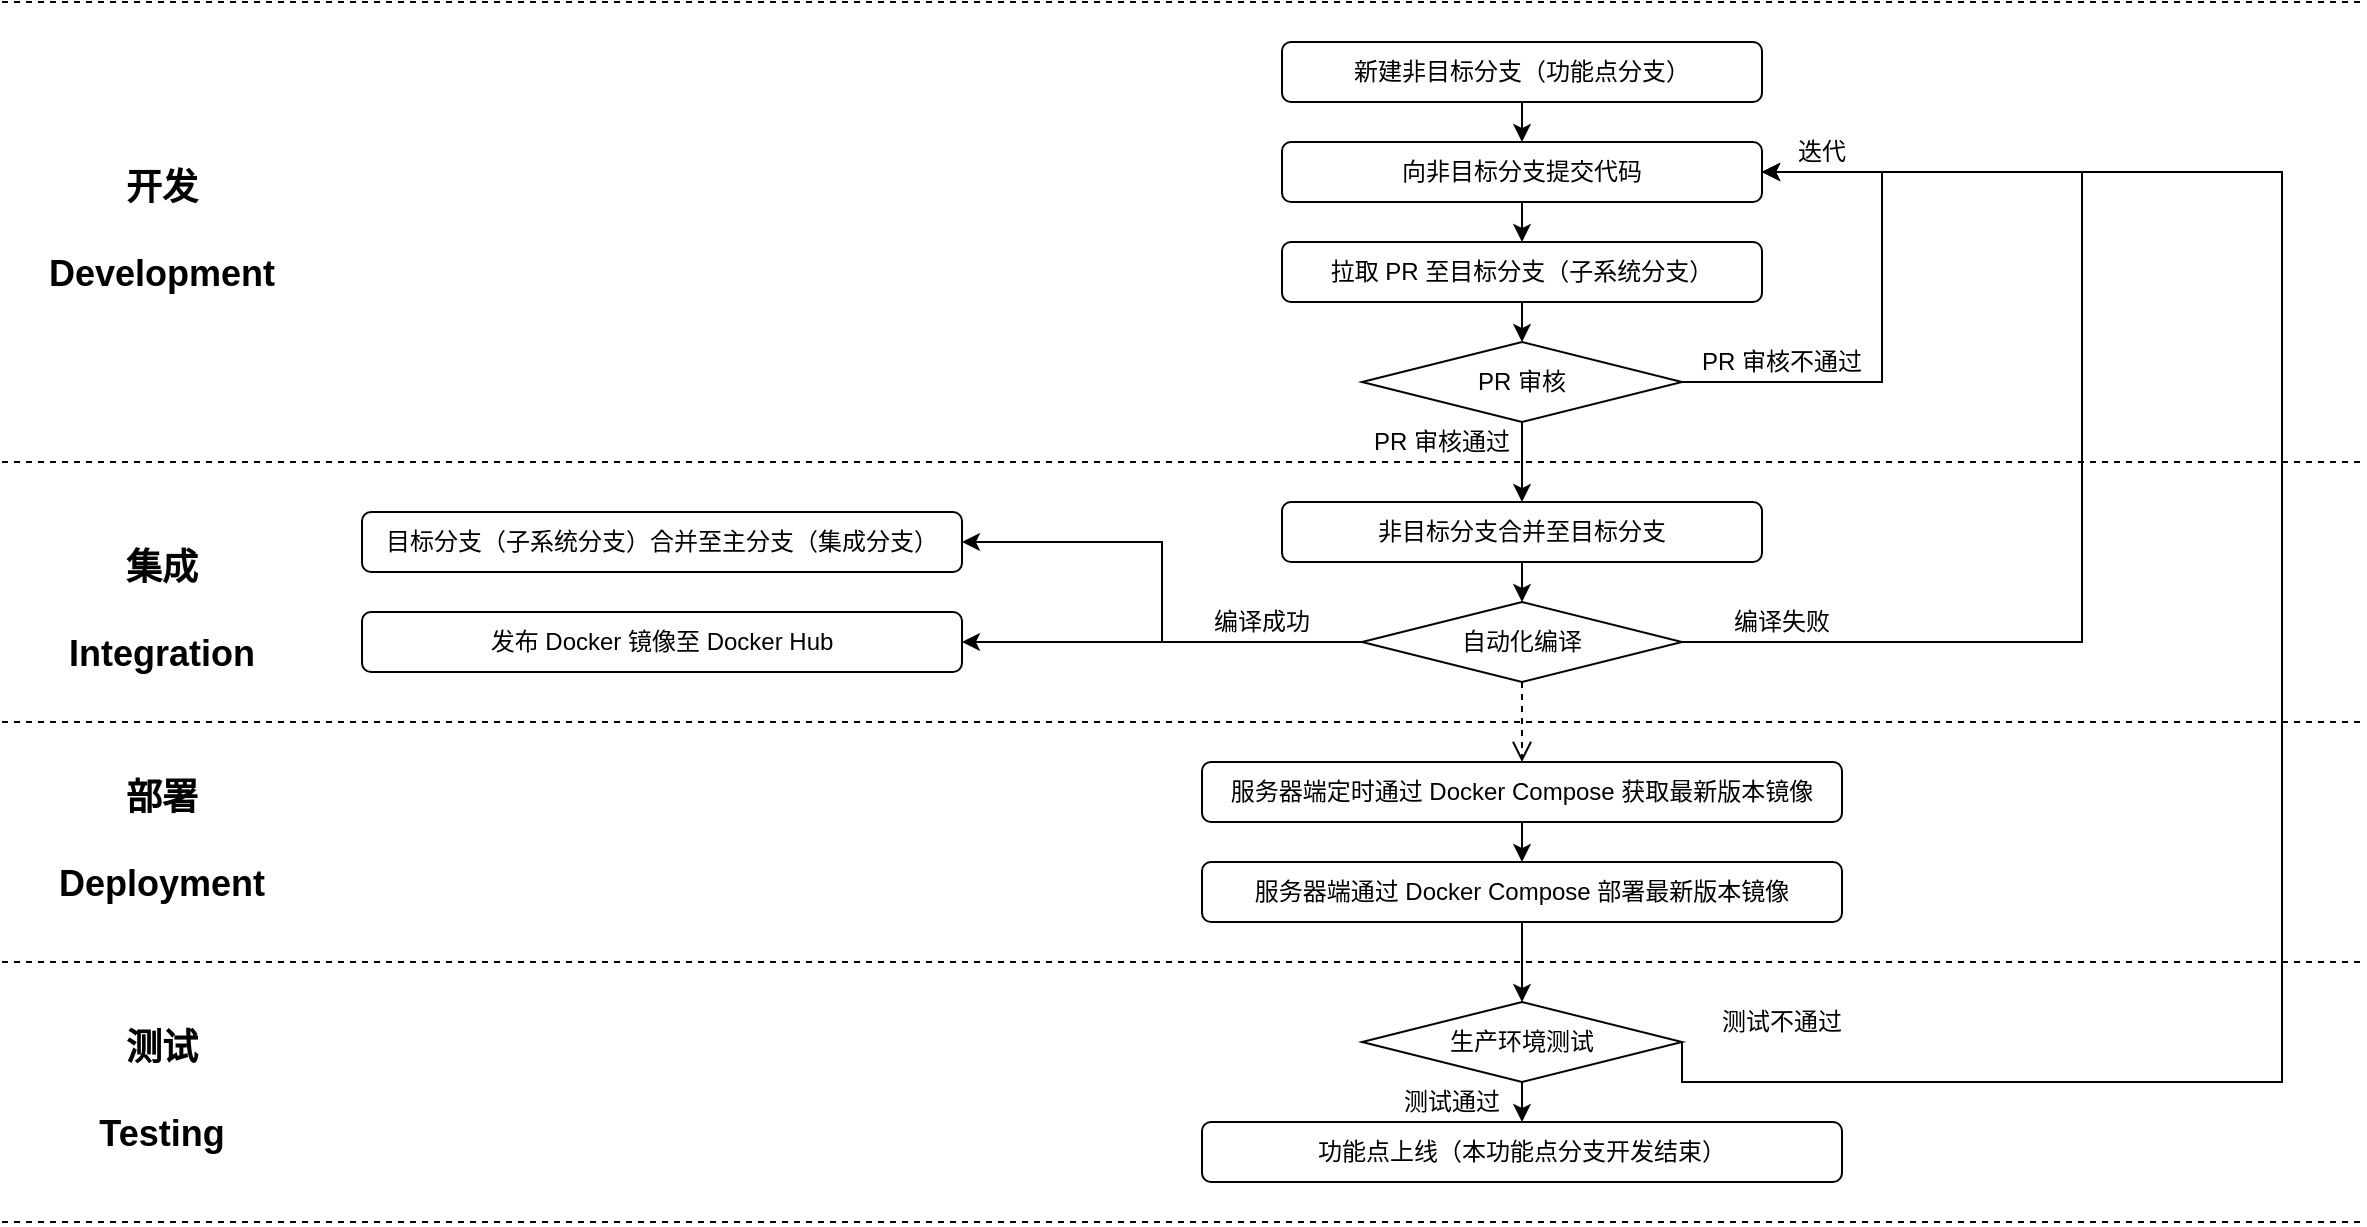 <mxfile version="22.0.2" type="device">
  <diagram name="第 1 页" id="4rrR9U_NRX9ptIsL58qS">
    <mxGraphModel dx="1658" dy="820" grid="1" gridSize="10" guides="1" tooltips="1" connect="1" arrows="1" fold="1" page="1" pageScale="1" pageWidth="827" pageHeight="1169" math="0" shadow="0">
      <root>
        <mxCell id="0" />
        <mxCell id="1" parent="0" />
        <mxCell id="zbhnv8kBsmRh7FldUAzp-4" style="edgeStyle=orthogonalEdgeStyle;rounded=0;orthogonalLoop=1;jettySize=auto;html=1;exitX=0.5;exitY=1;exitDx=0;exitDy=0;entryX=0.5;entryY=0;entryDx=0;entryDy=0;" parent="1" source="zbhnv8kBsmRh7FldUAzp-1" target="zbhnv8kBsmRh7FldUAzp-2" edge="1">
          <mxGeometry relative="1" as="geometry" />
        </mxCell>
        <mxCell id="zbhnv8kBsmRh7FldUAzp-1" value="新建非目标分支（功能点分支）" style="rounded=1;whiteSpace=wrap;html=1;" parent="1" vertex="1">
          <mxGeometry x="680" y="60" width="240" height="30" as="geometry" />
        </mxCell>
        <mxCell id="zbhnv8kBsmRh7FldUAzp-5" style="edgeStyle=orthogonalEdgeStyle;rounded=0;orthogonalLoop=1;jettySize=auto;html=1;exitX=0.5;exitY=1;exitDx=0;exitDy=0;entryX=0.5;entryY=0;entryDx=0;entryDy=0;" parent="1" source="zbhnv8kBsmRh7FldUAzp-2" target="zbhnv8kBsmRh7FldUAzp-3" edge="1">
          <mxGeometry relative="1" as="geometry" />
        </mxCell>
        <mxCell id="zbhnv8kBsmRh7FldUAzp-2" value="向非目标分支提交代码" style="rounded=1;whiteSpace=wrap;html=1;" parent="1" vertex="1">
          <mxGeometry x="680" y="110" width="240" height="30" as="geometry" />
        </mxCell>
        <mxCell id="zbhnv8kBsmRh7FldUAzp-7" style="edgeStyle=orthogonalEdgeStyle;rounded=0;orthogonalLoop=1;jettySize=auto;html=1;exitX=0.5;exitY=1;exitDx=0;exitDy=0;entryX=0.5;entryY=0;entryDx=0;entryDy=0;" parent="1" source="zbhnv8kBsmRh7FldUAzp-3" target="zbhnv8kBsmRh7FldUAzp-6" edge="1">
          <mxGeometry relative="1" as="geometry" />
        </mxCell>
        <mxCell id="zbhnv8kBsmRh7FldUAzp-3" value="拉取 PR 至目标分支（子系统分支）" style="rounded=1;whiteSpace=wrap;html=1;" parent="1" vertex="1">
          <mxGeometry x="680" y="160" width="240" height="30" as="geometry" />
        </mxCell>
        <mxCell id="zbhnv8kBsmRh7FldUAzp-8" style="edgeStyle=orthogonalEdgeStyle;rounded=0;orthogonalLoop=1;jettySize=auto;html=1;exitX=1;exitY=0.5;exitDx=0;exitDy=0;entryX=1;entryY=0.5;entryDx=0;entryDy=0;" parent="1" source="zbhnv8kBsmRh7FldUAzp-6" target="zbhnv8kBsmRh7FldUAzp-2" edge="1">
          <mxGeometry relative="1" as="geometry">
            <Array as="points">
              <mxPoint x="980" y="230" />
              <mxPoint x="980" y="125" />
            </Array>
          </mxGeometry>
        </mxCell>
        <mxCell id="zbhnv8kBsmRh7FldUAzp-13" style="edgeStyle=orthogonalEdgeStyle;rounded=0;orthogonalLoop=1;jettySize=auto;html=1;exitX=0.5;exitY=1;exitDx=0;exitDy=0;entryX=0.5;entryY=0;entryDx=0;entryDy=0;" parent="1" source="zbhnv8kBsmRh7FldUAzp-6" target="zbhnv8kBsmRh7FldUAzp-12" edge="1">
          <mxGeometry relative="1" as="geometry" />
        </mxCell>
        <mxCell id="zbhnv8kBsmRh7FldUAzp-6" value="PR 审核" style="rhombus;whiteSpace=wrap;html=1;" parent="1" vertex="1">
          <mxGeometry x="720" y="210" width="160" height="40" as="geometry" />
        </mxCell>
        <mxCell id="zbhnv8kBsmRh7FldUAzp-9" value="PR 审核通过" style="text;html=1;strokeColor=none;fillColor=none;align=center;verticalAlign=middle;whiteSpace=wrap;rounded=0;" parent="1" vertex="1">
          <mxGeometry x="720" y="250" width="80" height="20" as="geometry" />
        </mxCell>
        <mxCell id="zbhnv8kBsmRh7FldUAzp-10" value="PR 审核不通过" style="text;html=1;strokeColor=none;fillColor=none;align=center;verticalAlign=middle;whiteSpace=wrap;rounded=0;" parent="1" vertex="1">
          <mxGeometry x="880" y="210" width="100" height="20" as="geometry" />
        </mxCell>
        <mxCell id="zbhnv8kBsmRh7FldUAzp-11" value="迭代" style="text;html=1;strokeColor=none;fillColor=none;align=center;verticalAlign=middle;whiteSpace=wrap;rounded=0;" parent="1" vertex="1">
          <mxGeometry x="920" y="100" width="60" height="30" as="geometry" />
        </mxCell>
        <mxCell id="zbhnv8kBsmRh7FldUAzp-15" style="edgeStyle=orthogonalEdgeStyle;rounded=0;orthogonalLoop=1;jettySize=auto;html=1;exitX=0.5;exitY=1;exitDx=0;exitDy=0;entryX=0.5;entryY=0;entryDx=0;entryDy=0;" parent="1" source="zbhnv8kBsmRh7FldUAzp-12" target="zbhnv8kBsmRh7FldUAzp-14" edge="1">
          <mxGeometry relative="1" as="geometry">
            <mxPoint x="800" y="300" as="sourcePoint" />
          </mxGeometry>
        </mxCell>
        <mxCell id="zbhnv8kBsmRh7FldUAzp-12" value="非目标分支合并至目标分支" style="rounded=1;whiteSpace=wrap;html=1;" parent="1" vertex="1">
          <mxGeometry x="680" y="290" width="240" height="30" as="geometry" />
        </mxCell>
        <mxCell id="zbhnv8kBsmRh7FldUAzp-18" style="edgeStyle=orthogonalEdgeStyle;rounded=0;orthogonalLoop=1;jettySize=auto;html=1;exitX=1;exitY=0.5;exitDx=0;exitDy=0;entryX=1;entryY=0.5;entryDx=0;entryDy=0;" parent="1" source="zbhnv8kBsmRh7FldUAzp-14" target="zbhnv8kBsmRh7FldUAzp-2" edge="1">
          <mxGeometry relative="1" as="geometry">
            <mxPoint x="900" y="60" as="targetPoint" />
            <Array as="points">
              <mxPoint x="1080" y="360" />
              <mxPoint x="1080" y="125" />
            </Array>
          </mxGeometry>
        </mxCell>
        <mxCell id="zbhnv8kBsmRh7FldUAzp-56" style="edgeStyle=orthogonalEdgeStyle;rounded=0;orthogonalLoop=1;jettySize=auto;html=1;exitX=0;exitY=0.5;exitDx=0;exitDy=0;entryX=1;entryY=0.5;entryDx=0;entryDy=0;" parent="1" source="zbhnv8kBsmRh7FldUAzp-14" target="zbhnv8kBsmRh7FldUAzp-20" edge="1">
          <mxGeometry relative="1" as="geometry" />
        </mxCell>
        <mxCell id="zbhnv8kBsmRh7FldUAzp-57" style="edgeStyle=orthogonalEdgeStyle;rounded=0;orthogonalLoop=1;jettySize=auto;html=1;exitX=0;exitY=0.5;exitDx=0;exitDy=0;entryX=1;entryY=0.5;entryDx=0;entryDy=0;" parent="1" source="zbhnv8kBsmRh7FldUAzp-14" target="zbhnv8kBsmRh7FldUAzp-24" edge="1">
          <mxGeometry relative="1" as="geometry" />
        </mxCell>
        <mxCell id="zbhnv8kBsmRh7FldUAzp-14" value="自动化编译" style="rhombus;whiteSpace=wrap;html=1;" parent="1" vertex="1">
          <mxGeometry x="720" y="340" width="160" height="40" as="geometry" />
        </mxCell>
        <mxCell id="zbhnv8kBsmRh7FldUAzp-16" value="编译失败" style="text;html=1;strokeColor=none;fillColor=none;align=center;verticalAlign=middle;whiteSpace=wrap;rounded=0;" parent="1" vertex="1">
          <mxGeometry x="880" y="340" width="100" height="20" as="geometry" />
        </mxCell>
        <mxCell id="zbhnv8kBsmRh7FldUAzp-20" value="目标分支（子系统分支）合并至主分支（集成分支）" style="rounded=1;whiteSpace=wrap;html=1;" parent="1" vertex="1">
          <mxGeometry x="220" y="295" width="300" height="30" as="geometry" />
        </mxCell>
        <mxCell id="zbhnv8kBsmRh7FldUAzp-22" value="编译成功" style="text;html=1;strokeColor=none;fillColor=none;align=center;verticalAlign=middle;whiteSpace=wrap;rounded=0;" parent="1" vertex="1">
          <mxGeometry x="620" y="340" width="100" height="20" as="geometry" />
        </mxCell>
        <mxCell id="zbhnv8kBsmRh7FldUAzp-34" style="edgeStyle=orthogonalEdgeStyle;rounded=0;orthogonalLoop=1;jettySize=auto;html=1;exitX=0.5;exitY=1;exitDx=0;exitDy=0;entryX=0.5;entryY=0;entryDx=0;entryDy=0;" parent="1" source="zbhnv8kBsmRh7FldUAzp-23" target="zbhnv8kBsmRh7FldUAzp-33" edge="1">
          <mxGeometry relative="1" as="geometry" />
        </mxCell>
        <mxCell id="zbhnv8kBsmRh7FldUAzp-23" value="服务器端定时通过 Docker Compose 获取最新版本镜像" style="rounded=1;whiteSpace=wrap;html=1;" parent="1" vertex="1">
          <mxGeometry x="640" y="420" width="320" height="30" as="geometry" />
        </mxCell>
        <mxCell id="zbhnv8kBsmRh7FldUAzp-24" value="发布 Docker 镜像至 Docker Hub" style="rounded=1;whiteSpace=wrap;html=1;" parent="1" vertex="1">
          <mxGeometry x="220" y="345" width="300" height="30" as="geometry" />
        </mxCell>
        <mxCell id="zbhnv8kBsmRh7FldUAzp-31" style="edgeStyle=orthogonalEdgeStyle;rounded=0;orthogonalLoop=1;jettySize=auto;html=1;exitX=1;exitY=0.5;exitDx=0;exitDy=0;entryX=1;entryY=0.5;entryDx=0;entryDy=0;" parent="1" source="zbhnv8kBsmRh7FldUAzp-30" target="zbhnv8kBsmRh7FldUAzp-2" edge="1">
          <mxGeometry relative="1" as="geometry">
            <Array as="points">
              <mxPoint x="1180" y="580" />
              <mxPoint x="1180" y="125" />
            </Array>
          </mxGeometry>
        </mxCell>
        <mxCell id="zbhnv8kBsmRh7FldUAzp-48" style="edgeStyle=orthogonalEdgeStyle;rounded=0;orthogonalLoop=1;jettySize=auto;html=1;exitX=0.5;exitY=1;exitDx=0;exitDy=0;entryX=0.5;entryY=0;entryDx=0;entryDy=0;" parent="1" source="zbhnv8kBsmRh7FldUAzp-30" target="zbhnv8kBsmRh7FldUAzp-36" edge="1">
          <mxGeometry relative="1" as="geometry" />
        </mxCell>
        <mxCell id="zbhnv8kBsmRh7FldUAzp-30" value="生产环境测试" style="rhombus;whiteSpace=wrap;html=1;" parent="1" vertex="1">
          <mxGeometry x="720" y="540" width="160" height="40" as="geometry" />
        </mxCell>
        <mxCell id="zbhnv8kBsmRh7FldUAzp-32" value="测试不通过" style="text;html=1;strokeColor=none;fillColor=none;align=center;verticalAlign=middle;whiteSpace=wrap;rounded=0;" parent="1" vertex="1">
          <mxGeometry x="880" y="540" width="100" height="20" as="geometry" />
        </mxCell>
        <mxCell id="zbhnv8kBsmRh7FldUAzp-35" style="edgeStyle=orthogonalEdgeStyle;rounded=0;orthogonalLoop=1;jettySize=auto;html=1;exitX=0.5;exitY=1;exitDx=0;exitDy=0;entryX=0.5;entryY=0;entryDx=0;entryDy=0;" parent="1" source="zbhnv8kBsmRh7FldUAzp-33" target="zbhnv8kBsmRh7FldUAzp-30" edge="1">
          <mxGeometry relative="1" as="geometry" />
        </mxCell>
        <mxCell id="zbhnv8kBsmRh7FldUAzp-33" value="服务器端通过 Docker Compose 部署最新版本镜像" style="rounded=1;whiteSpace=wrap;html=1;" parent="1" vertex="1">
          <mxGeometry x="640" y="470" width="320" height="30" as="geometry" />
        </mxCell>
        <mxCell id="zbhnv8kBsmRh7FldUAzp-36" value="功能点上线（本功能点分支开发结束）" style="rounded=1;whiteSpace=wrap;html=1;" parent="1" vertex="1">
          <mxGeometry x="640" y="600" width="320" height="30" as="geometry" />
        </mxCell>
        <mxCell id="zbhnv8kBsmRh7FldUAzp-38" value="测试通过" style="text;html=1;strokeColor=none;fillColor=none;align=center;verticalAlign=middle;whiteSpace=wrap;rounded=0;" parent="1" vertex="1">
          <mxGeometry x="730" y="580" width="70" height="20" as="geometry" />
        </mxCell>
        <mxCell id="zbhnv8kBsmRh7FldUAzp-40" value="" style="endArrow=none;dashed=1;html=1;rounded=0;" parent="1" edge="1">
          <mxGeometry width="50" height="50" relative="1" as="geometry">
            <mxPoint x="40" y="40" as="sourcePoint" />
            <mxPoint x="1220" y="40" as="targetPoint" />
          </mxGeometry>
        </mxCell>
        <mxCell id="zbhnv8kBsmRh7FldUAzp-41" value="" style="endArrow=none;dashed=1;html=1;rounded=0;" parent="1" edge="1">
          <mxGeometry width="50" height="50" relative="1" as="geometry">
            <mxPoint x="40" y="270" as="sourcePoint" />
            <mxPoint x="1220" y="270" as="targetPoint" />
          </mxGeometry>
        </mxCell>
        <mxCell id="zbhnv8kBsmRh7FldUAzp-42" value="" style="endArrow=none;dashed=1;html=1;rounded=0;" parent="1" edge="1">
          <mxGeometry width="50" height="50" relative="1" as="geometry">
            <mxPoint x="40" y="400" as="sourcePoint" />
            <mxPoint x="1220" y="400" as="targetPoint" />
          </mxGeometry>
        </mxCell>
        <mxCell id="zbhnv8kBsmRh7FldUAzp-43" value="" style="endArrow=none;dashed=1;html=1;rounded=0;" parent="1" edge="1">
          <mxGeometry width="50" height="50" relative="1" as="geometry">
            <mxPoint x="40" y="520" as="sourcePoint" />
            <mxPoint x="1220" y="520" as="targetPoint" />
          </mxGeometry>
        </mxCell>
        <mxCell id="zbhnv8kBsmRh7FldUAzp-47" value="" style="html=1;verticalAlign=bottom;endArrow=open;dashed=1;endSize=8;curved=0;rounded=0;exitX=0.5;exitY=1;exitDx=0;exitDy=0;entryX=0.5;entryY=0;entryDx=0;entryDy=0;" parent="1" source="zbhnv8kBsmRh7FldUAzp-14" target="zbhnv8kBsmRh7FldUAzp-23" edge="1">
          <mxGeometry relative="1" as="geometry">
            <mxPoint x="850" y="430" as="sourcePoint" />
            <mxPoint x="770" y="430" as="targetPoint" />
          </mxGeometry>
        </mxCell>
        <mxCell id="zbhnv8kBsmRh7FldUAzp-49" value="" style="endArrow=none;dashed=1;html=1;rounded=0;" parent="1" edge="1">
          <mxGeometry width="50" height="50" relative="1" as="geometry">
            <mxPoint x="40" y="650" as="sourcePoint" />
            <mxPoint x="1220" y="650" as="targetPoint" />
          </mxGeometry>
        </mxCell>
        <mxCell id="zbhnv8kBsmRh7FldUAzp-50" value="&lt;font style=&quot;font-size: 18px;&quot;&gt;&lt;span&gt;集成&lt;br&gt;&lt;br&gt;Integration&lt;/span&gt;&lt;/font&gt;" style="text;html=1;strokeColor=none;fillColor=none;align=center;verticalAlign=middle;whiteSpace=wrap;rounded=0;fontStyle=1" parent="1" vertex="1">
          <mxGeometry x="60" y="270" width="120" height="150" as="geometry" />
        </mxCell>
        <mxCell id="zbhnv8kBsmRh7FldUAzp-51" value="&lt;font style=&quot;font-size: 18px;&quot;&gt;&lt;span&gt;部署&lt;br&gt;&lt;br&gt;Deployment&lt;/span&gt;&lt;/font&gt;" style="text;html=1;strokeColor=none;fillColor=none;align=center;verticalAlign=middle;whiteSpace=wrap;rounded=0;fontStyle=1" parent="1" vertex="1">
          <mxGeometry x="60" y="400" width="120" height="120" as="geometry" />
        </mxCell>
        <mxCell id="zbhnv8kBsmRh7FldUAzp-52" value="&lt;font style=&quot;font-size: 18px;&quot;&gt;&lt;span&gt;测试&lt;br&gt;&lt;br&gt;Testing&lt;/span&gt;&lt;/font&gt;" style="text;html=1;strokeColor=none;fillColor=none;align=center;verticalAlign=middle;whiteSpace=wrap;rounded=0;fontStyle=1" parent="1" vertex="1">
          <mxGeometry x="60" y="520" width="120" height="130" as="geometry" />
        </mxCell>
        <mxCell id="zbhnv8kBsmRh7FldUAzp-53" value="&lt;font style=&quot;font-size: 18px;&quot;&gt;&lt;span&gt;开发&lt;br&gt;&lt;br&gt;Development&lt;/span&gt;&lt;/font&gt;" style="text;html=1;strokeColor=none;fillColor=none;align=center;verticalAlign=middle;whiteSpace=wrap;rounded=0;fontStyle=1" parent="1" vertex="1">
          <mxGeometry x="60" y="40" width="120" height="230" as="geometry" />
        </mxCell>
      </root>
    </mxGraphModel>
  </diagram>
</mxfile>
